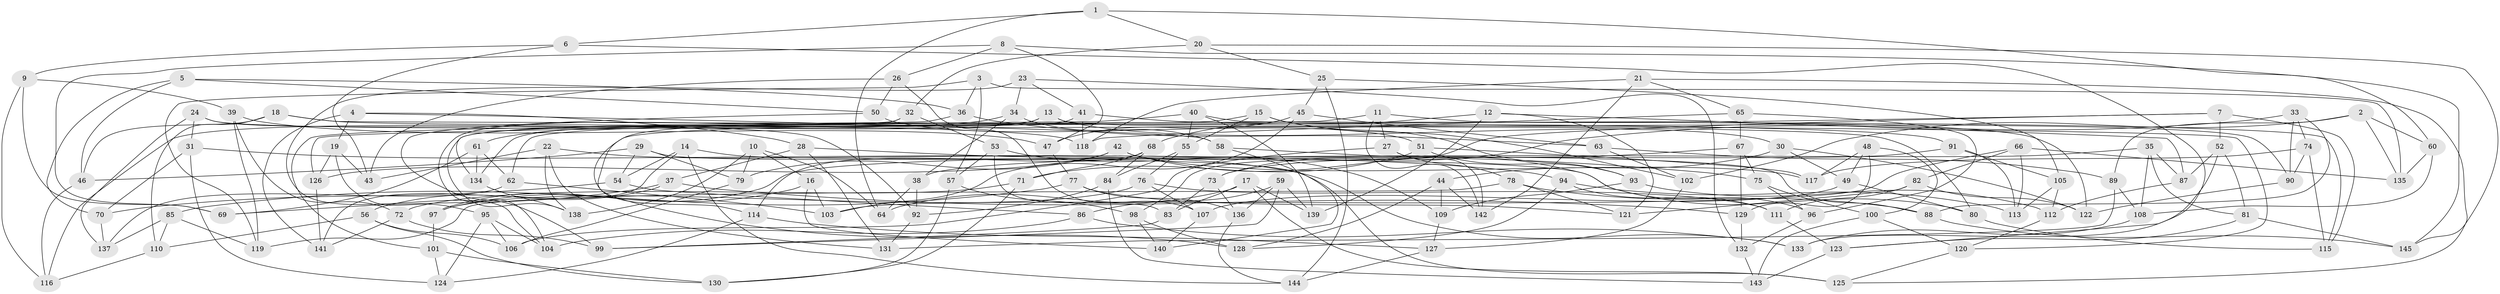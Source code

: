 // coarse degree distribution, {6: 0.5111111111111111, 4: 0.37777777777777777, 5: 0.08888888888888889, 3: 0.022222222222222223}
// Generated by graph-tools (version 1.1) at 2025/24/03/03/25 07:24:27]
// undirected, 145 vertices, 290 edges
graph export_dot {
graph [start="1"]
  node [color=gray90,style=filled];
  1;
  2;
  3;
  4;
  5;
  6;
  7;
  8;
  9;
  10;
  11;
  12;
  13;
  14;
  15;
  16;
  17;
  18;
  19;
  20;
  21;
  22;
  23;
  24;
  25;
  26;
  27;
  28;
  29;
  30;
  31;
  32;
  33;
  34;
  35;
  36;
  37;
  38;
  39;
  40;
  41;
  42;
  43;
  44;
  45;
  46;
  47;
  48;
  49;
  50;
  51;
  52;
  53;
  54;
  55;
  56;
  57;
  58;
  59;
  60;
  61;
  62;
  63;
  64;
  65;
  66;
  67;
  68;
  69;
  70;
  71;
  72;
  73;
  74;
  75;
  76;
  77;
  78;
  79;
  80;
  81;
  82;
  83;
  84;
  85;
  86;
  87;
  88;
  89;
  90;
  91;
  92;
  93;
  94;
  95;
  96;
  97;
  98;
  99;
  100;
  101;
  102;
  103;
  104;
  105;
  106;
  107;
  108;
  109;
  110;
  111;
  112;
  113;
  114;
  115;
  116;
  117;
  118;
  119;
  120;
  121;
  122;
  123;
  124;
  125;
  126;
  127;
  128;
  129;
  130;
  131;
  132;
  133;
  134;
  135;
  136;
  137;
  138;
  139;
  140;
  141;
  142;
  143;
  144;
  145;
  1 -- 20;
  1 -- 60;
  1 -- 6;
  1 -- 64;
  2 -- 102;
  2 -- 60;
  2 -- 135;
  2 -- 89;
  3 -- 57;
  3 -- 135;
  3 -- 36;
  3 -- 119;
  4 -- 141;
  4 -- 58;
  4 -- 28;
  4 -- 19;
  5 -- 46;
  5 -- 36;
  5 -- 70;
  5 -- 50;
  6 -- 123;
  6 -- 9;
  6 -- 43;
  7 -- 126;
  7 -- 115;
  7 -- 52;
  7 -- 98;
  8 -- 145;
  8 -- 47;
  8 -- 26;
  8 -- 69;
  9 -- 69;
  9 -- 39;
  9 -- 116;
  10 -- 138;
  10 -- 79;
  10 -- 64;
  10 -- 16;
  11 -- 101;
  11 -- 27;
  11 -- 122;
  11 -- 142;
  12 -- 87;
  12 -- 121;
  12 -- 139;
  12 -- 68;
  13 -- 134;
  13 -- 116;
  13 -- 30;
  13 -- 90;
  14 -- 141;
  14 -- 144;
  14 -- 54;
  14 -- 80;
  15 -- 128;
  15 -- 102;
  15 -- 55;
  15 -- 93;
  16 -- 103;
  16 -- 97;
  16 -- 140;
  17 -- 139;
  17 -- 83;
  17 -- 64;
  17 -- 125;
  18 -- 46;
  18 -- 118;
  18 -- 110;
  18 -- 120;
  19 -- 126;
  19 -- 95;
  19 -- 43;
  20 -- 25;
  20 -- 145;
  20 -- 32;
  21 -- 118;
  21 -- 65;
  21 -- 125;
  21 -- 142;
  22 -- 138;
  22 -- 131;
  22 -- 133;
  22 -- 43;
  23 -- 132;
  23 -- 34;
  23 -- 104;
  23 -- 41;
  24 -- 92;
  24 -- 31;
  24 -- 80;
  24 -- 137;
  25 -- 105;
  25 -- 144;
  25 -- 45;
  26 -- 50;
  26 -- 107;
  26 -- 43;
  27 -- 106;
  27 -- 78;
  27 -- 142;
  28 -- 131;
  28 -- 75;
  28 -- 37;
  29 -- 125;
  29 -- 79;
  29 -- 54;
  29 -- 46;
  30 -- 44;
  30 -- 122;
  30 -- 49;
  31 -- 70;
  31 -- 94;
  31 -- 124;
  32 -- 53;
  32 -- 104;
  32 -- 134;
  33 -- 88;
  33 -- 73;
  33 -- 74;
  33 -- 90;
  34 -- 61;
  34 -- 38;
  34 -- 58;
  35 -- 87;
  35 -- 81;
  35 -- 108;
  35 -- 38;
  36 -- 138;
  36 -- 63;
  37 -- 56;
  37 -- 69;
  37 -- 129;
  38 -- 64;
  38 -- 92;
  39 -- 47;
  39 -- 119;
  39 -- 72;
  40 -- 115;
  40 -- 139;
  40 -- 62;
  40 -- 55;
  41 -- 91;
  41 -- 114;
  41 -- 118;
  42 -- 79;
  42 -- 117;
  42 -- 96;
  42 -- 126;
  44 -- 142;
  44 -- 128;
  44 -- 109;
  45 -- 63;
  45 -- 103;
  45 -- 47;
  46 -- 116;
  47 -- 77;
  48 -- 129;
  48 -- 49;
  48 -- 100;
  48 -- 117;
  49 -- 80;
  49 -- 107;
  50 -- 99;
  50 -- 51;
  51 -- 71;
  51 -- 117;
  51 -- 93;
  52 -- 133;
  52 -- 81;
  52 -- 87;
  53 -- 57;
  53 -- 109;
  53 -- 83;
  54 -- 86;
  54 -- 70;
  55 -- 76;
  55 -- 84;
  56 -- 130;
  56 -- 110;
  56 -- 106;
  57 -- 130;
  57 -- 98;
  58 -- 88;
  58 -- 140;
  59 -- 139;
  59 -- 136;
  59 -- 99;
  59 -- 86;
  60 -- 135;
  60 -- 108;
  61 -- 134;
  61 -- 62;
  61 -- 69;
  62 -- 103;
  62 -- 137;
  63 -- 102;
  63 -- 89;
  65 -- 96;
  65 -- 118;
  65 -- 67;
  66 -- 113;
  66 -- 103;
  66 -- 135;
  66 -- 82;
  67 -- 129;
  67 -- 73;
  67 -- 75;
  68 -- 84;
  68 -- 114;
  68 -- 71;
  70 -- 137;
  71 -- 72;
  71 -- 130;
  72 -- 141;
  72 -- 99;
  73 -- 136;
  73 -- 83;
  74 -- 90;
  74 -- 117;
  74 -- 115;
  75 -- 96;
  75 -- 100;
  76 -- 97;
  76 -- 107;
  76 -- 111;
  77 -- 136;
  77 -- 85;
  77 -- 121;
  78 -- 119;
  78 -- 88;
  78 -- 121;
  79 -- 106;
  80 -- 115;
  81 -- 123;
  81 -- 145;
  82 -- 122;
  82 -- 121;
  82 -- 111;
  83 -- 99;
  84 -- 92;
  84 -- 143;
  85 -- 110;
  85 -- 119;
  85 -- 137;
  86 -- 104;
  86 -- 133;
  87 -- 112;
  88 -- 145;
  89 -- 108;
  89 -- 131;
  90 -- 122;
  91 -- 97;
  91 -- 105;
  91 -- 113;
  92 -- 131;
  93 -- 109;
  93 -- 112;
  94 -- 128;
  94 -- 113;
  94 -- 111;
  95 -- 106;
  95 -- 104;
  95 -- 124;
  96 -- 132;
  97 -- 101;
  98 -- 128;
  98 -- 140;
  100 -- 120;
  100 -- 143;
  101 -- 130;
  101 -- 124;
  102 -- 127;
  105 -- 113;
  105 -- 112;
  107 -- 140;
  108 -- 133;
  109 -- 127;
  110 -- 116;
  111 -- 123;
  112 -- 120;
  114 -- 127;
  114 -- 124;
  120 -- 125;
  123 -- 143;
  126 -- 141;
  127 -- 144;
  129 -- 132;
  132 -- 143;
  134 -- 138;
  136 -- 144;
}
